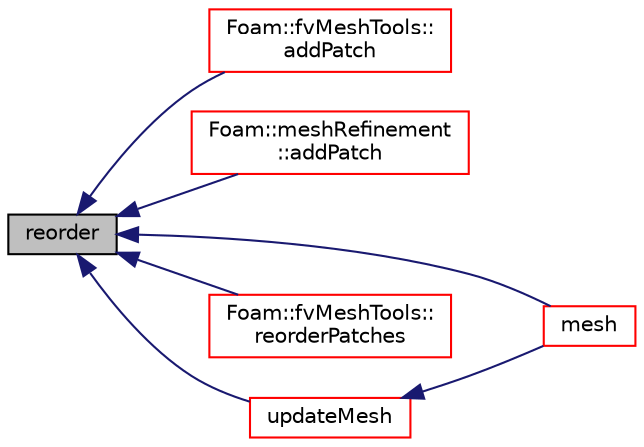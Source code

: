 digraph "reorder"
{
  bgcolor="transparent";
  edge [fontname="Helvetica",fontsize="10",labelfontname="Helvetica",labelfontsize="10"];
  node [fontname="Helvetica",fontsize="10",shape=record];
  rankdir="LR";
  Node1 [label="reorder",height=0.2,width=0.4,color="black", fillcolor="grey75", style="filled", fontcolor="black"];
  Node1 -> Node2 [dir="back",color="midnightblue",fontsize="10",style="solid",fontname="Helvetica"];
  Node2 [label="Foam::fvMeshTools::\laddPatch",height=0.2,width=0.4,color="red",URL="$a00895.html#a590f160ae7ad17fa6394045ac077b9bf",tooltip="Add patch. Inserts patch before all processor patches. "];
  Node1 -> Node3 [dir="back",color="midnightblue",fontsize="10",style="solid",fontname="Helvetica"];
  Node3 [label="Foam::meshRefinement\l::addPatch",height=0.2,width=0.4,color="red",URL="$a01503.html#a7648b2de2bf053048ba38532a8cf73a1",tooltip="Helper:add patch to mesh. Update all registered fields. "];
  Node1 -> Node4 [dir="back",color="midnightblue",fontsize="10",style="solid",fontname="Helvetica"];
  Node4 [label="mesh",height=0.2,width=0.4,color="red",URL="$a01949.html#aa51573bc757d5d5bb058db0464886447",tooltip="Return the mesh reference. "];
  Node1 -> Node5 [dir="back",color="midnightblue",fontsize="10",style="solid",fontname="Helvetica"];
  Node5 [label="Foam::fvMeshTools::\lreorderPatches",height=0.2,width=0.4,color="red",URL="$a00895.html#a18d7d3895abc0ab81c525bd81ba69a9c"];
  Node1 -> Node6 [dir="back",color="midnightblue",fontsize="10",style="solid",fontname="Helvetica"];
  Node6 [label="updateMesh",height=0.2,width=0.4,color="red",URL="$a01949.html#ae5693a309a936ac1040dd48c2881677f",tooltip="Correct polyBoundaryMesh after topology update. "];
  Node6 -> Node4 [dir="back",color="midnightblue",fontsize="10",style="solid",fontname="Helvetica"];
}

